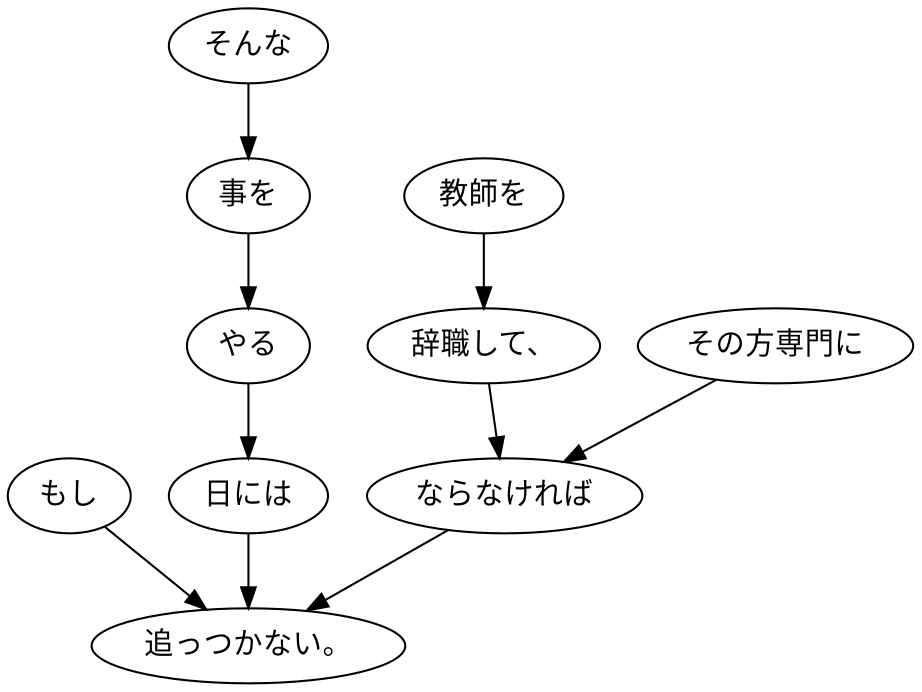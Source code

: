 digraph graph4828 {
	node0 [label="もし"];
	node1 [label="そんな"];
	node2 [label="事を"];
	node3 [label="やる"];
	node4 [label="日には"];
	node5 [label="教師を"];
	node6 [label="辞職して、"];
	node7 [label="その方専門に"];
	node8 [label="ならなければ"];
	node9 [label="追っつかない。"];
	node0 -> node9;
	node1 -> node2;
	node2 -> node3;
	node3 -> node4;
	node4 -> node9;
	node5 -> node6;
	node6 -> node8;
	node7 -> node8;
	node8 -> node9;
}

